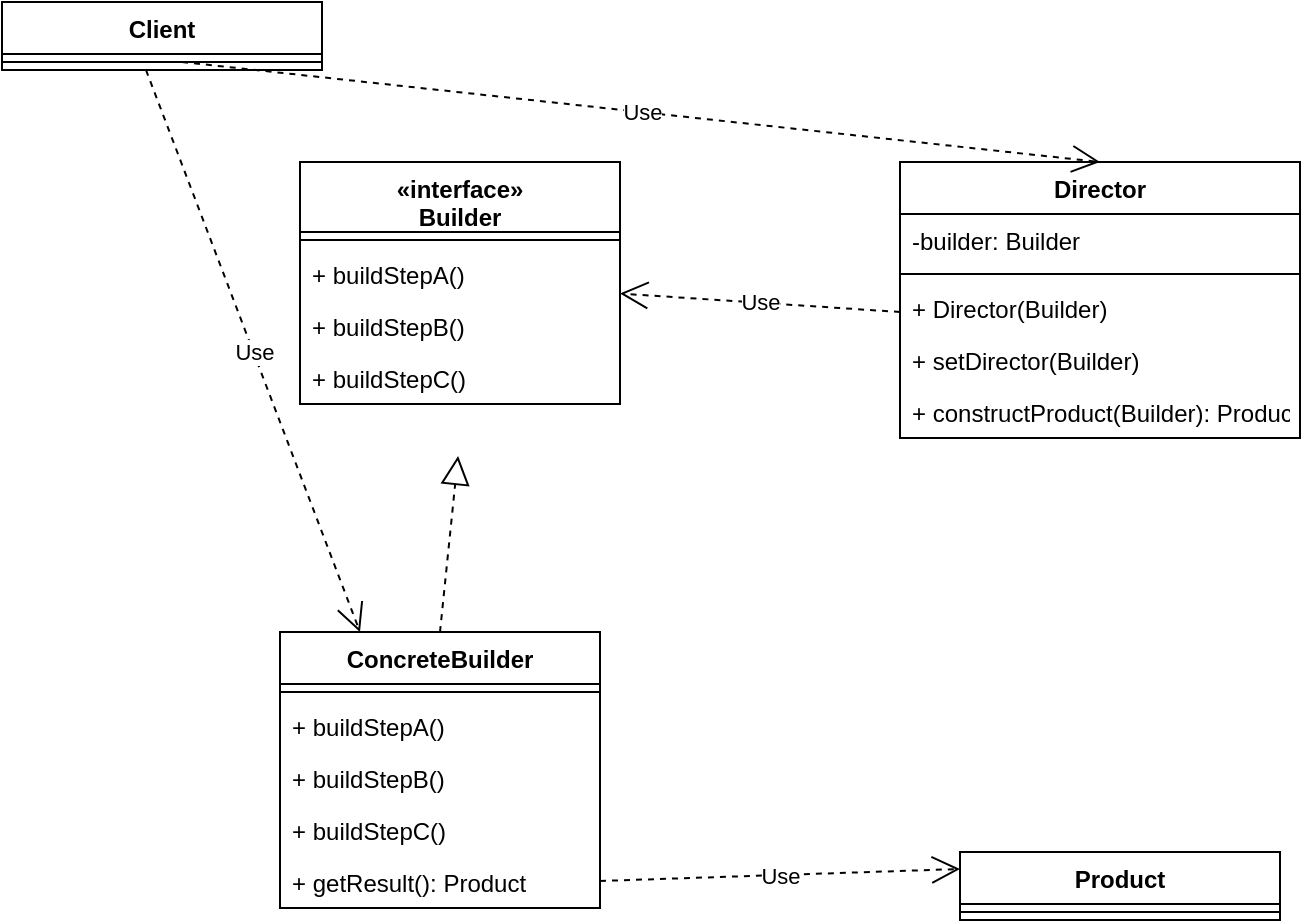 <mxfile version="14.6.13" type="device"><diagram id="qTk-w5SO4zv2NwMOvUKJ" name="第 1 页"><mxGraphModel dx="1422" dy="825" grid="1" gridSize="10" guides="1" tooltips="1" connect="1" arrows="1" fold="1" page="1" pageScale="1" pageWidth="827" pageHeight="1169" math="0" shadow="0"><root><mxCell id="0"/><mxCell id="1" parent="0"/><mxCell id="C4q1y0iAkahNF96s6RNZ-1" value="Product" style="swimlane;fontStyle=1;align=center;verticalAlign=top;childLayout=stackLayout;horizontal=1;startSize=26;horizontalStack=0;resizeParent=1;resizeParentMax=0;resizeLast=0;collapsible=1;marginBottom=0;" vertex="1" parent="1"><mxGeometry x="499" y="595" width="160" height="34" as="geometry"/></mxCell><mxCell id="C4q1y0iAkahNF96s6RNZ-3" value="" style="line;strokeWidth=1;fillColor=none;align=left;verticalAlign=middle;spacingTop=-1;spacingLeft=3;spacingRight=3;rotatable=0;labelPosition=right;points=[];portConstraint=eastwest;" vertex="1" parent="C4q1y0iAkahNF96s6RNZ-1"><mxGeometry y="26" width="160" height="8" as="geometry"/></mxCell><mxCell id="C4q1y0iAkahNF96s6RNZ-5" value="«interface»&#10;Builder" style="swimlane;fontStyle=1;align=center;verticalAlign=top;childLayout=stackLayout;horizontal=1;startSize=35;horizontalStack=0;resizeParent=1;resizeParentMax=0;resizeLast=0;collapsible=1;marginBottom=0;" vertex="1" parent="1"><mxGeometry x="169" y="250" width="160" height="121" as="geometry"/></mxCell><mxCell id="C4q1y0iAkahNF96s6RNZ-7" value="" style="line;strokeWidth=1;fillColor=none;align=left;verticalAlign=middle;spacingTop=-1;spacingLeft=3;spacingRight=3;rotatable=0;labelPosition=right;points=[];portConstraint=eastwest;" vertex="1" parent="C4q1y0iAkahNF96s6RNZ-5"><mxGeometry y="35" width="160" height="8" as="geometry"/></mxCell><mxCell id="C4q1y0iAkahNF96s6RNZ-8" value="+ buildStepA()" style="text;strokeColor=none;fillColor=none;align=left;verticalAlign=top;spacingLeft=4;spacingRight=4;overflow=hidden;rotatable=0;points=[[0,0.5],[1,0.5]];portConstraint=eastwest;" vertex="1" parent="C4q1y0iAkahNF96s6RNZ-5"><mxGeometry y="43" width="160" height="26" as="geometry"/></mxCell><mxCell id="C4q1y0iAkahNF96s6RNZ-9" value="+ buildStepB()" style="text;strokeColor=none;fillColor=none;align=left;verticalAlign=top;spacingLeft=4;spacingRight=4;overflow=hidden;rotatable=0;points=[[0,0.5],[1,0.5]];portConstraint=eastwest;" vertex="1" parent="C4q1y0iAkahNF96s6RNZ-5"><mxGeometry y="69" width="160" height="26" as="geometry"/></mxCell><mxCell id="C4q1y0iAkahNF96s6RNZ-10" value="+ buildStepC()" style="text;strokeColor=none;fillColor=none;align=left;verticalAlign=top;spacingLeft=4;spacingRight=4;overflow=hidden;rotatable=0;points=[[0,0.5],[1,0.5]];portConstraint=eastwest;" vertex="1" parent="C4q1y0iAkahNF96s6RNZ-5"><mxGeometry y="95" width="160" height="26" as="geometry"/></mxCell><mxCell id="C4q1y0iAkahNF96s6RNZ-12" value="ConcreteBuilder" style="swimlane;fontStyle=1;align=center;verticalAlign=top;childLayout=stackLayout;horizontal=1;startSize=26;horizontalStack=0;resizeParent=1;resizeParentMax=0;resizeLast=0;collapsible=1;marginBottom=0;" vertex="1" parent="1"><mxGeometry x="159" y="485" width="160" height="138" as="geometry"/></mxCell><mxCell id="C4q1y0iAkahNF96s6RNZ-21" value="" style="endArrow=block;dashed=1;endFill=0;endSize=12;html=1;entryX=0.494;entryY=1;entryDx=0;entryDy=0;entryPerimeter=0;" edge="1" parent="C4q1y0iAkahNF96s6RNZ-12"><mxGeometry width="160" relative="1" as="geometry"><mxPoint x="80" as="sourcePoint"/><mxPoint x="89.04" y="-88" as="targetPoint"/></mxGeometry></mxCell><mxCell id="C4q1y0iAkahNF96s6RNZ-14" value="" style="line;strokeWidth=1;fillColor=none;align=left;verticalAlign=middle;spacingTop=-1;spacingLeft=3;spacingRight=3;rotatable=0;labelPosition=right;points=[];portConstraint=eastwest;" vertex="1" parent="C4q1y0iAkahNF96s6RNZ-12"><mxGeometry y="26" width="160" height="8" as="geometry"/></mxCell><mxCell id="C4q1y0iAkahNF96s6RNZ-16" value="+ buildStepA()" style="text;strokeColor=none;fillColor=none;align=left;verticalAlign=top;spacingLeft=4;spacingRight=4;overflow=hidden;rotatable=0;points=[[0,0.5],[1,0.5]];portConstraint=eastwest;" vertex="1" parent="C4q1y0iAkahNF96s6RNZ-12"><mxGeometry y="34" width="160" height="26" as="geometry"/></mxCell><mxCell id="C4q1y0iAkahNF96s6RNZ-17" value="+ buildStepB()" style="text;strokeColor=none;fillColor=none;align=left;verticalAlign=top;spacingLeft=4;spacingRight=4;overflow=hidden;rotatable=0;points=[[0,0.5],[1,0.5]];portConstraint=eastwest;" vertex="1" parent="C4q1y0iAkahNF96s6RNZ-12"><mxGeometry y="60" width="160" height="26" as="geometry"/></mxCell><mxCell id="C4q1y0iAkahNF96s6RNZ-18" value="+ buildStepC()" style="text;strokeColor=none;fillColor=none;align=left;verticalAlign=top;spacingLeft=4;spacingRight=4;overflow=hidden;rotatable=0;points=[[0,0.5],[1,0.5]];portConstraint=eastwest;" vertex="1" parent="C4q1y0iAkahNF96s6RNZ-12"><mxGeometry y="86" width="160" height="26" as="geometry"/></mxCell><mxCell id="C4q1y0iAkahNF96s6RNZ-19" value="+ getResult(): Product" style="text;strokeColor=none;fillColor=none;align=left;verticalAlign=top;spacingLeft=4;spacingRight=4;overflow=hidden;rotatable=0;points=[[0,0.5],[1,0.5]];portConstraint=eastwest;" vertex="1" parent="C4q1y0iAkahNF96s6RNZ-12"><mxGeometry y="112" width="160" height="26" as="geometry"/></mxCell><mxCell id="C4q1y0iAkahNF96s6RNZ-22" value="Use" style="endArrow=open;endSize=12;dashed=1;html=1;entryX=0;entryY=0.25;entryDx=0;entryDy=0;" edge="1" parent="1" target="C4q1y0iAkahNF96s6RNZ-1"><mxGeometry width="160" relative="1" as="geometry"><mxPoint x="319" y="609.5" as="sourcePoint"/><mxPoint x="479" y="609.5" as="targetPoint"/></mxGeometry></mxCell><mxCell id="C4q1y0iAkahNF96s6RNZ-26" value="Director" style="swimlane;fontStyle=1;align=center;verticalAlign=top;childLayout=stackLayout;horizontal=1;startSize=26;horizontalStack=0;resizeParent=1;resizeParentMax=0;resizeLast=0;collapsible=1;marginBottom=0;" vertex="1" parent="1"><mxGeometry x="469" y="250" width="200" height="138" as="geometry"/></mxCell><mxCell id="C4q1y0iAkahNF96s6RNZ-31" value="-builder: Builder" style="text;strokeColor=none;fillColor=none;align=left;verticalAlign=top;spacingLeft=4;spacingRight=4;overflow=hidden;rotatable=0;points=[[0,0.5],[1,0.5]];portConstraint=eastwest;" vertex="1" parent="C4q1y0iAkahNF96s6RNZ-26"><mxGeometry y="26" width="200" height="26" as="geometry"/></mxCell><mxCell id="C4q1y0iAkahNF96s6RNZ-28" value="" style="line;strokeWidth=1;fillColor=none;align=left;verticalAlign=middle;spacingTop=-1;spacingLeft=3;spacingRight=3;rotatable=0;labelPosition=right;points=[];portConstraint=eastwest;" vertex="1" parent="C4q1y0iAkahNF96s6RNZ-26"><mxGeometry y="52" width="200" height="8" as="geometry"/></mxCell><mxCell id="C4q1y0iAkahNF96s6RNZ-32" value="+ Director(Builder)" style="text;strokeColor=none;fillColor=none;align=left;verticalAlign=top;spacingLeft=4;spacingRight=4;overflow=hidden;rotatable=0;points=[[0,0.5],[1,0.5]];portConstraint=eastwest;" vertex="1" parent="C4q1y0iAkahNF96s6RNZ-26"><mxGeometry y="60" width="200" height="26" as="geometry"/></mxCell><mxCell id="C4q1y0iAkahNF96s6RNZ-34" value="Use" style="endArrow=open;endSize=12;dashed=1;html=1;" edge="1" parent="C4q1y0iAkahNF96s6RNZ-26" target="C4q1y0iAkahNF96s6RNZ-5"><mxGeometry width="160" relative="1" as="geometry"><mxPoint y="75" as="sourcePoint"/><mxPoint x="160" y="75" as="targetPoint"/></mxGeometry></mxCell><mxCell id="C4q1y0iAkahNF96s6RNZ-33" value="+ setDirector(Builder)" style="text;strokeColor=none;fillColor=none;align=left;verticalAlign=top;spacingLeft=4;spacingRight=4;overflow=hidden;rotatable=0;points=[[0,0.5],[1,0.5]];portConstraint=eastwest;" vertex="1" parent="C4q1y0iAkahNF96s6RNZ-26"><mxGeometry y="86" width="200" height="26" as="geometry"/></mxCell><mxCell id="C4q1y0iAkahNF96s6RNZ-29" value="+ constructProduct(Builder): Product" style="text;strokeColor=none;fillColor=none;align=left;verticalAlign=top;spacingLeft=4;spacingRight=4;overflow=hidden;rotatable=0;points=[[0,0.5],[1,0.5]];portConstraint=eastwest;" vertex="1" parent="C4q1y0iAkahNF96s6RNZ-26"><mxGeometry y="112" width="200" height="26" as="geometry"/></mxCell><mxCell id="C4q1y0iAkahNF96s6RNZ-36" value="Client" style="swimlane;fontStyle=1;align=center;verticalAlign=top;childLayout=stackLayout;horizontal=1;startSize=26;horizontalStack=0;resizeParent=1;resizeParentMax=0;resizeLast=0;collapsible=1;marginBottom=0;" vertex="1" parent="1"><mxGeometry x="20" y="170" width="160" height="34" as="geometry"/></mxCell><mxCell id="C4q1y0iAkahNF96s6RNZ-38" value="" style="line;strokeWidth=1;fillColor=none;align=left;verticalAlign=middle;spacingTop=-1;spacingLeft=3;spacingRight=3;rotatable=0;labelPosition=right;points=[];portConstraint=eastwest;" vertex="1" parent="C4q1y0iAkahNF96s6RNZ-36"><mxGeometry y="26" width="160" height="8" as="geometry"/></mxCell><mxCell id="C4q1y0iAkahNF96s6RNZ-43" value="Use" style="endArrow=open;endSize=12;dashed=1;html=1;entryX=0.5;entryY=0;entryDx=0;entryDy=0;" edge="1" parent="C4q1y0iAkahNF96s6RNZ-36" target="C4q1y0iAkahNF96s6RNZ-26"><mxGeometry width="160" relative="1" as="geometry"><mxPoint x="90" y="30" as="sourcePoint"/><mxPoint x="250" y="30" as="targetPoint"/></mxGeometry></mxCell><mxCell id="C4q1y0iAkahNF96s6RNZ-44" value="Use" style="endArrow=open;endSize=12;dashed=1;html=1;entryX=0.25;entryY=0;entryDx=0;entryDy=0;exitX=0.45;exitY=1;exitDx=0;exitDy=0;exitPerimeter=0;" edge="1" parent="1" source="C4q1y0iAkahNF96s6RNZ-38" target="C4q1y0iAkahNF96s6RNZ-12"><mxGeometry width="160" relative="1" as="geometry"><mxPoint x="350" y="90" as="sourcePoint"/><mxPoint x="190" y="510" as="targetPoint"/></mxGeometry></mxCell></root></mxGraphModel></diagram></mxfile>